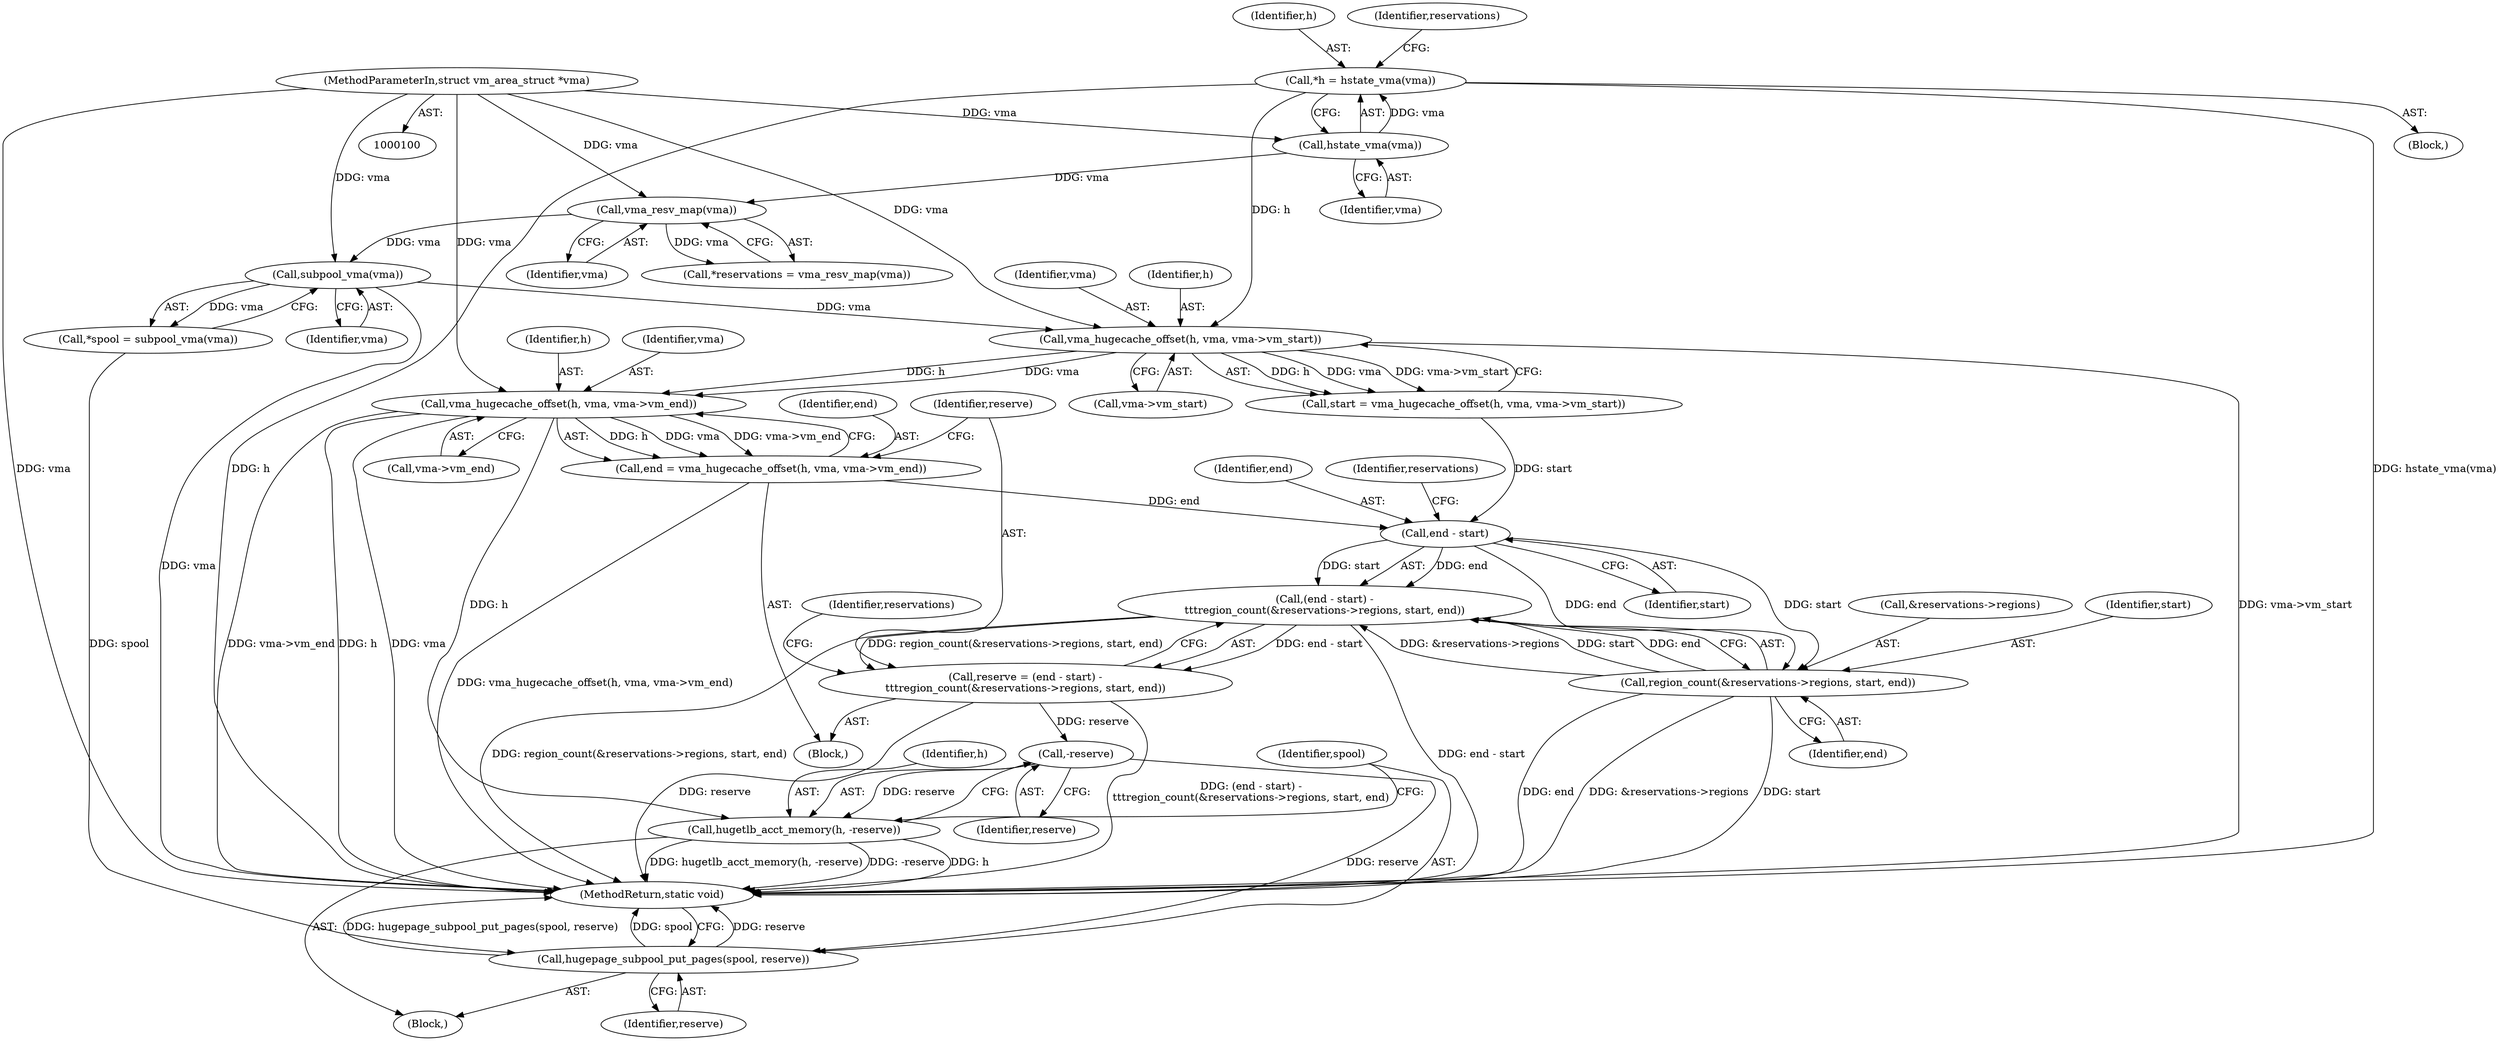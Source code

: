 digraph "0_linux_90481622d75715bfcb68501280a917dbfe516029_8@pointer" {
"1000134" [label="(Call,vma_hugecache_offset(h, vma, vma->vm_end))"];
"1000126" [label="(Call,vma_hugecache_offset(h, vma, vma->vm_start))"];
"1000104" [label="(Call,*h = hstate_vma(vma))"];
"1000106" [label="(Call,hstate_vma(vma))"];
"1000101" [label="(MethodParameterIn,struct vm_area_struct *vma)"];
"1000116" [label="(Call,subpool_vma(vma))"];
"1000111" [label="(Call,vma_resv_map(vma))"];
"1000132" [label="(Call,end = vma_hugecache_offset(h, vma, vma->vm_end))"];
"1000143" [label="(Call,end - start)"];
"1000142" [label="(Call,(end - start) -\n\t\t\tregion_count(&reservations->regions, start, end))"];
"1000140" [label="(Call,reserve = (end - start) -\n\t\t\tregion_count(&reservations->regions, start, end))"];
"1000164" [label="(Call,-reserve)"];
"1000162" [label="(Call,hugetlb_acct_memory(h, -reserve))"];
"1000166" [label="(Call,hugepage_subpool_put_pages(spool, reserve))"];
"1000146" [label="(Call,region_count(&reservations->regions, start, end))"];
"1000116" [label="(Call,subpool_vma(vma))"];
"1000133" [label="(Identifier,end)"];
"1000143" [label="(Call,end - start)"];
"1000161" [label="(Block,)"];
"1000124" [label="(Call,start = vma_hugecache_offset(h, vma, vma->vm_start))"];
"1000156" [label="(Identifier,reservations)"];
"1000114" [label="(Call,*spool = subpool_vma(vma))"];
"1000137" [label="(Call,vma->vm_end)"];
"1000128" [label="(Identifier,vma)"];
"1000168" [label="(Identifier,reserve)"];
"1000141" [label="(Identifier,reserve)"];
"1000134" [label="(Call,vma_hugecache_offset(h, vma, vma->vm_end))"];
"1000123" [label="(Block,)"];
"1000152" [label="(Identifier,end)"];
"1000166" [label="(Call,hugepage_subpool_put_pages(spool, reserve))"];
"1000164" [label="(Call,-reserve)"];
"1000142" [label="(Call,(end - start) -\n\t\t\tregion_count(&reservations->regions, start, end))"];
"1000140" [label="(Call,reserve = (end - start) -\n\t\t\tregion_count(&reservations->regions, start, end))"];
"1000105" [label="(Identifier,h)"];
"1000162" [label="(Call,hugetlb_acct_memory(h, -reserve))"];
"1000110" [label="(Identifier,reservations)"];
"1000129" [label="(Call,vma->vm_start)"];
"1000145" [label="(Identifier,start)"];
"1000127" [label="(Identifier,h)"];
"1000126" [label="(Call,vma_hugecache_offset(h, vma, vma->vm_start))"];
"1000144" [label="(Identifier,end)"];
"1000117" [label="(Identifier,vma)"];
"1000107" [label="(Identifier,vma)"];
"1000135" [label="(Identifier,h)"];
"1000146" [label="(Call,region_count(&reservations->regions, start, end))"];
"1000106" [label="(Call,hstate_vma(vma))"];
"1000112" [label="(Identifier,vma)"];
"1000111" [label="(Call,vma_resv_map(vma))"];
"1000101" [label="(MethodParameterIn,struct vm_area_struct *vma)"];
"1000102" [label="(Block,)"];
"1000149" [label="(Identifier,reservations)"];
"1000163" [label="(Identifier,h)"];
"1000109" [label="(Call,*reservations = vma_resv_map(vma))"];
"1000132" [label="(Call,end = vma_hugecache_offset(h, vma, vma->vm_end))"];
"1000147" [label="(Call,&reservations->regions)"];
"1000167" [label="(Identifier,spool)"];
"1000104" [label="(Call,*h = hstate_vma(vma))"];
"1000151" [label="(Identifier,start)"];
"1000169" [label="(MethodReturn,static void)"];
"1000165" [label="(Identifier,reserve)"];
"1000136" [label="(Identifier,vma)"];
"1000134" -> "1000132"  [label="AST: "];
"1000134" -> "1000137"  [label="CFG: "];
"1000135" -> "1000134"  [label="AST: "];
"1000136" -> "1000134"  [label="AST: "];
"1000137" -> "1000134"  [label="AST: "];
"1000132" -> "1000134"  [label="CFG: "];
"1000134" -> "1000169"  [label="DDG: h"];
"1000134" -> "1000169"  [label="DDG: vma"];
"1000134" -> "1000169"  [label="DDG: vma->vm_end"];
"1000134" -> "1000132"  [label="DDG: h"];
"1000134" -> "1000132"  [label="DDG: vma"];
"1000134" -> "1000132"  [label="DDG: vma->vm_end"];
"1000126" -> "1000134"  [label="DDG: h"];
"1000126" -> "1000134"  [label="DDG: vma"];
"1000101" -> "1000134"  [label="DDG: vma"];
"1000134" -> "1000162"  [label="DDG: h"];
"1000126" -> "1000124"  [label="AST: "];
"1000126" -> "1000129"  [label="CFG: "];
"1000127" -> "1000126"  [label="AST: "];
"1000128" -> "1000126"  [label="AST: "];
"1000129" -> "1000126"  [label="AST: "];
"1000124" -> "1000126"  [label="CFG: "];
"1000126" -> "1000169"  [label="DDG: vma->vm_start"];
"1000126" -> "1000124"  [label="DDG: h"];
"1000126" -> "1000124"  [label="DDG: vma"];
"1000126" -> "1000124"  [label="DDG: vma->vm_start"];
"1000104" -> "1000126"  [label="DDG: h"];
"1000116" -> "1000126"  [label="DDG: vma"];
"1000101" -> "1000126"  [label="DDG: vma"];
"1000104" -> "1000102"  [label="AST: "];
"1000104" -> "1000106"  [label="CFG: "];
"1000105" -> "1000104"  [label="AST: "];
"1000106" -> "1000104"  [label="AST: "];
"1000110" -> "1000104"  [label="CFG: "];
"1000104" -> "1000169"  [label="DDG: h"];
"1000104" -> "1000169"  [label="DDG: hstate_vma(vma)"];
"1000106" -> "1000104"  [label="DDG: vma"];
"1000106" -> "1000107"  [label="CFG: "];
"1000107" -> "1000106"  [label="AST: "];
"1000101" -> "1000106"  [label="DDG: vma"];
"1000106" -> "1000111"  [label="DDG: vma"];
"1000101" -> "1000100"  [label="AST: "];
"1000101" -> "1000169"  [label="DDG: vma"];
"1000101" -> "1000111"  [label="DDG: vma"];
"1000101" -> "1000116"  [label="DDG: vma"];
"1000116" -> "1000114"  [label="AST: "];
"1000116" -> "1000117"  [label="CFG: "];
"1000117" -> "1000116"  [label="AST: "];
"1000114" -> "1000116"  [label="CFG: "];
"1000116" -> "1000169"  [label="DDG: vma"];
"1000116" -> "1000114"  [label="DDG: vma"];
"1000111" -> "1000116"  [label="DDG: vma"];
"1000111" -> "1000109"  [label="AST: "];
"1000111" -> "1000112"  [label="CFG: "];
"1000112" -> "1000111"  [label="AST: "];
"1000109" -> "1000111"  [label="CFG: "];
"1000111" -> "1000109"  [label="DDG: vma"];
"1000132" -> "1000123"  [label="AST: "];
"1000133" -> "1000132"  [label="AST: "];
"1000141" -> "1000132"  [label="CFG: "];
"1000132" -> "1000169"  [label="DDG: vma_hugecache_offset(h, vma, vma->vm_end)"];
"1000132" -> "1000143"  [label="DDG: end"];
"1000143" -> "1000142"  [label="AST: "];
"1000143" -> "1000145"  [label="CFG: "];
"1000144" -> "1000143"  [label="AST: "];
"1000145" -> "1000143"  [label="AST: "];
"1000149" -> "1000143"  [label="CFG: "];
"1000143" -> "1000142"  [label="DDG: end"];
"1000143" -> "1000142"  [label="DDG: start"];
"1000124" -> "1000143"  [label="DDG: start"];
"1000143" -> "1000146"  [label="DDG: start"];
"1000143" -> "1000146"  [label="DDG: end"];
"1000142" -> "1000140"  [label="AST: "];
"1000142" -> "1000146"  [label="CFG: "];
"1000146" -> "1000142"  [label="AST: "];
"1000140" -> "1000142"  [label="CFG: "];
"1000142" -> "1000169"  [label="DDG: end - start"];
"1000142" -> "1000169"  [label="DDG: region_count(&reservations->regions, start, end)"];
"1000142" -> "1000140"  [label="DDG: end - start"];
"1000142" -> "1000140"  [label="DDG: region_count(&reservations->regions, start, end)"];
"1000146" -> "1000142"  [label="DDG: &reservations->regions"];
"1000146" -> "1000142"  [label="DDG: start"];
"1000146" -> "1000142"  [label="DDG: end"];
"1000140" -> "1000123"  [label="AST: "];
"1000141" -> "1000140"  [label="AST: "];
"1000156" -> "1000140"  [label="CFG: "];
"1000140" -> "1000169"  [label="DDG: (end - start) -\n\t\t\tregion_count(&reservations->regions, start, end)"];
"1000140" -> "1000169"  [label="DDG: reserve"];
"1000140" -> "1000164"  [label="DDG: reserve"];
"1000164" -> "1000162"  [label="AST: "];
"1000164" -> "1000165"  [label="CFG: "];
"1000165" -> "1000164"  [label="AST: "];
"1000162" -> "1000164"  [label="CFG: "];
"1000164" -> "1000162"  [label="DDG: reserve"];
"1000164" -> "1000166"  [label="DDG: reserve"];
"1000162" -> "1000161"  [label="AST: "];
"1000163" -> "1000162"  [label="AST: "];
"1000167" -> "1000162"  [label="CFG: "];
"1000162" -> "1000169"  [label="DDG: -reserve"];
"1000162" -> "1000169"  [label="DDG: h"];
"1000162" -> "1000169"  [label="DDG: hugetlb_acct_memory(h, -reserve)"];
"1000166" -> "1000161"  [label="AST: "];
"1000166" -> "1000168"  [label="CFG: "];
"1000167" -> "1000166"  [label="AST: "];
"1000168" -> "1000166"  [label="AST: "];
"1000169" -> "1000166"  [label="CFG: "];
"1000166" -> "1000169"  [label="DDG: reserve"];
"1000166" -> "1000169"  [label="DDG: hugepage_subpool_put_pages(spool, reserve)"];
"1000166" -> "1000169"  [label="DDG: spool"];
"1000114" -> "1000166"  [label="DDG: spool"];
"1000146" -> "1000152"  [label="CFG: "];
"1000147" -> "1000146"  [label="AST: "];
"1000151" -> "1000146"  [label="AST: "];
"1000152" -> "1000146"  [label="AST: "];
"1000146" -> "1000169"  [label="DDG: start"];
"1000146" -> "1000169"  [label="DDG: end"];
"1000146" -> "1000169"  [label="DDG: &reservations->regions"];
}
